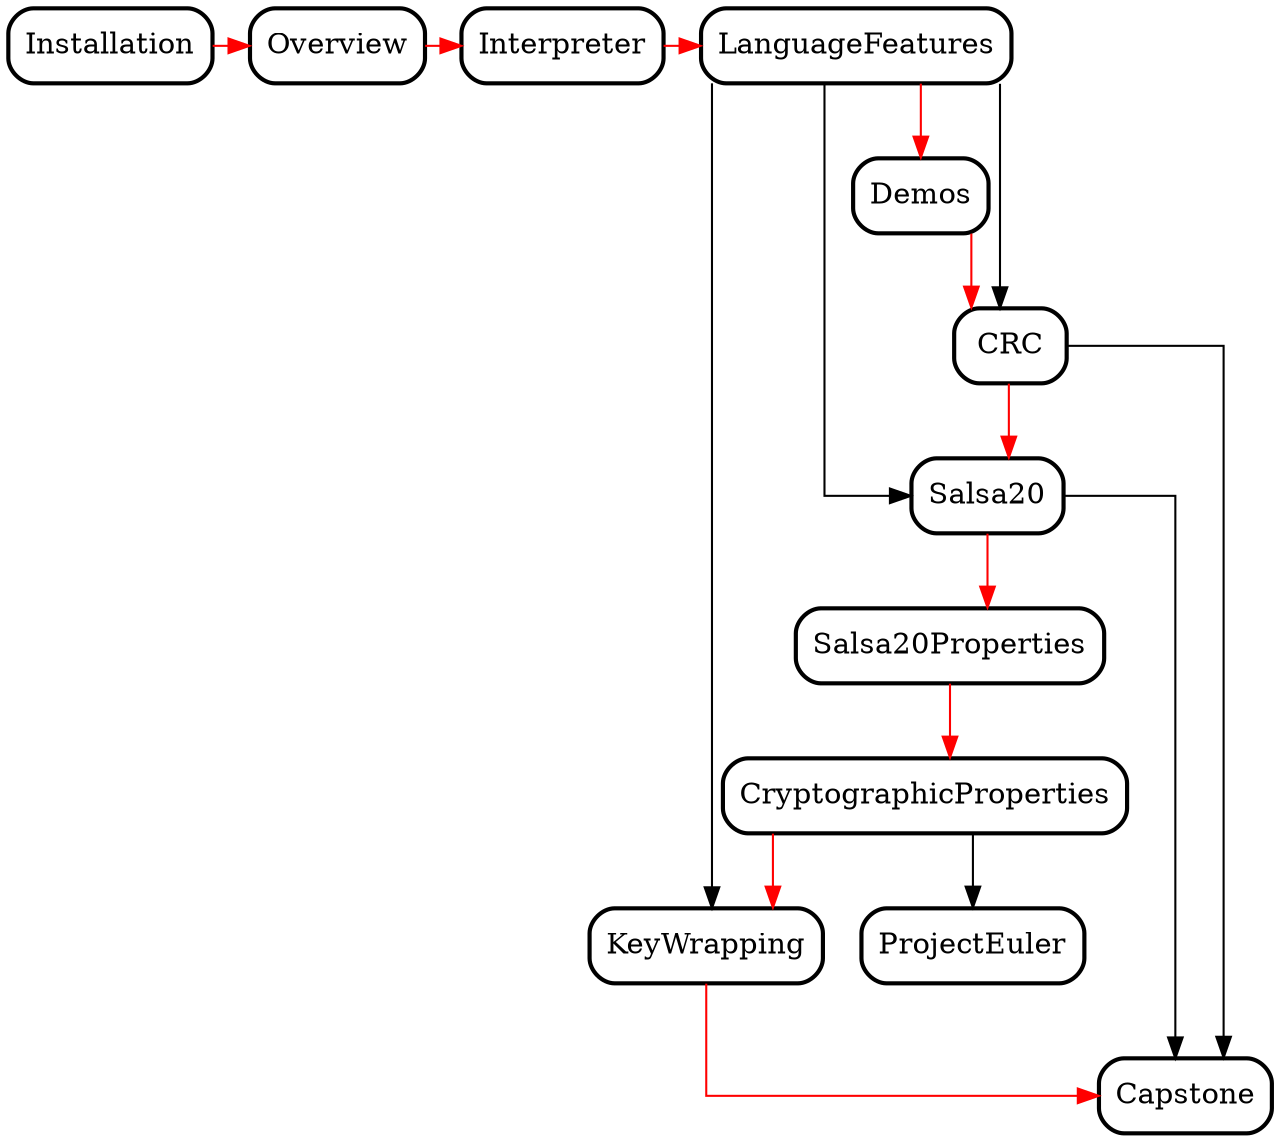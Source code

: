 digraph G {
  splines = ortho;
  //concentrate = true;

  node [shape="box", style="rounded", penwidth = 2];
  edge [penwidth = 1];

  {
    rank = same;
    Installation;
    Overview;
    Interpreter;
    LanguageFeatures;
  }

  Installation [URL="https://github.com/weaversa/cryptol-course/blob/master/INSTALL.md"]
  Overview [URL="https://github.com/weaversa/cryptol-course/blob/master/labs/Overview/Overview.md"]
  Interpreter [URL="https://github.com/weaversa/cryptol-course/blob/master/labs/Interpreter/Interpreter.md"]
  LanguageFeatures [URL="https://github.com/weaversa/cryptol-course/blob/master/labs/LanguageFeatures/LanguageFeatures.md"]
  Demos [URL="https://github.com/weaversa/cryptol-course/blob/master/labs/Demos/Demos.md"]
  CRC [URL="https://github.com/weaversa/cryptol-course/blob/master/labs/CRC/CRC.md"]
  Salsa20 [URL="https://github.com/weaversa/cryptol-course/blob/master/labs/Salsa20/Salsa20.md"]
  Salsa20Properties [URL="https://github.com/weaversa/cryptol-course/blob/master/labs/Salsa20/Salsa20Properties.md"]
  CryptographicProperties [URL="https://github.com/weaversa/cryptol-course/blob/master/labs/CryptographicProperties/CryptographicProperties.md"]
  KeyWrapping [URL="https://github.com/weaversa/cryptol-course/blob/master/labs/KeyWrapping/KeyWrapping.md"]
  Capstone [URL="https://github.com/weaversa/cryptol-course/blob/master/labs/Capstone/Capstone.md"]
  ProjectEuler [URL="https://github.com/weaversa/cryptol-course/blob/master/labs/ProjectEuler/ProjectEuler.md"]

  // The Suggested Flow with Red Arrows
  edge [color=red];
  Installation -> Overview;
  Overview -> Interpreter;
  Interpreter -> LanguageFeatures;  
  LanguageFeatures -> Demos;
  Demos -> CRC; 
  CRC -> Salsa20;
  Salsa20 -> Salsa20Properties;
  Salsa20Properties -> CryptographicProperties; 
  CryptographicProperties -> KeyWrapping; 
  KeyWrapping -> Capstone; 
    
  // Logical Dependencies with Black Arrows
  edge [color=black];
  CryptographicProperties -> ProjectEuler;
  CRC -> Capstone;
  LanguageFeatures -> CRC;
  LanguageFeatures -> Salsa20;
  LanguageFeatures -> KeyWrapping;
  Salsa20 -> Capstone; 
}

